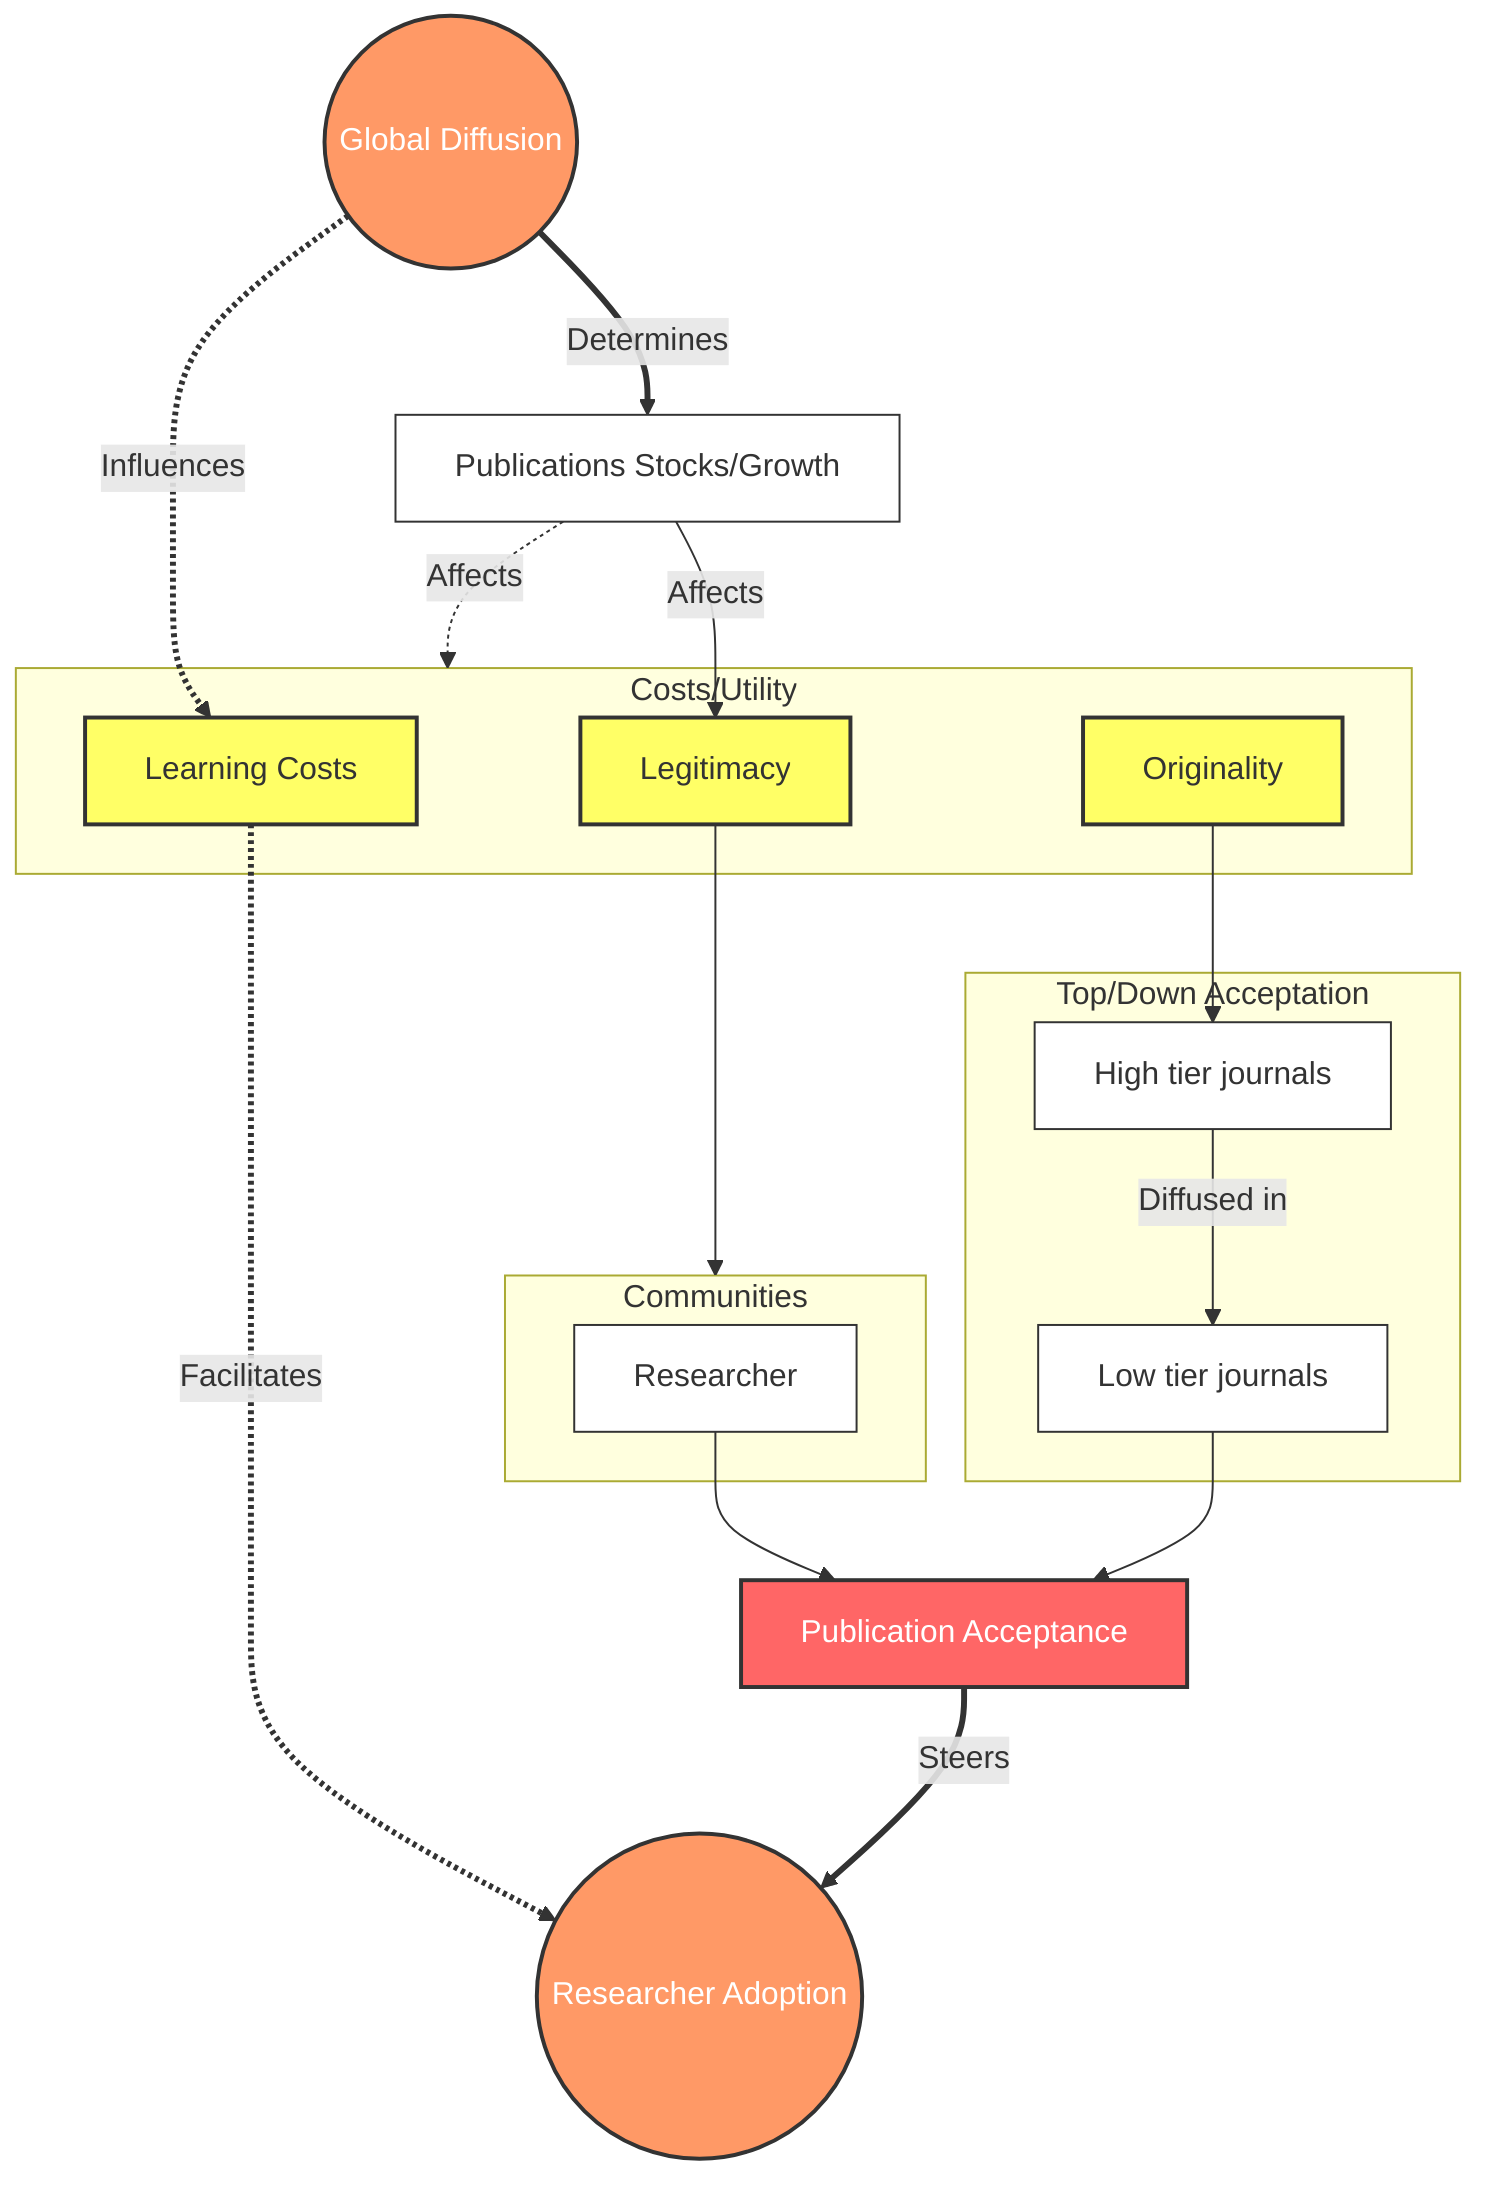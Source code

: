 graph TD
  %% Define main nodes
  GD((Global Diffusion)) -->|Determines| PS[Publications Stocks/Growth]
  GD -..->|Influences| LC[Learning Costs]
  PS -->|Affects| LE[Legitimacy]
  PS -.->|Affects| COSTS
  PA[Publication Acceptance] -->|Steers| RA[Researcher Adoption]
  LC -..->|Facilitates| RA((Researcher Adoption))
  
  subgraph COSTS[Costs/Utility]
    OR[Originality]
    LE
    LC
  end
  
  %% Define subgraphs for journal segmentation
  subgraph JOUR[Top/Down Acceptation]
    TR_OP[High tier journals] -->|Diffused in| TR_PA[Low tier journals]
  end
  
  subgraph RES[Communities]
    SR_LE[Researcher]
  end

  %% Connect main graph to subgraphs
  SR_LE --> PA
  OR --> TR_OP
  LE --> RES
  TR_PA --> PA


  %% Styling for emphasis
  classDef default fill:#fff,stroke:#333,stroke-width:1px;
  classDef emphasis fill:#f96,stroke:#333,stroke-width:2px, color:#fff;
  classDef influenced fill:#ff6,stroke:#333,stroke-width:2px, color:#333;
  classDef impacting fill:#f66,stroke:#333,stroke-width:2px, color:#fff;
  
  class GD,RA emphasis;
  class LC,OR,LE influenced;
  class PA impacting;

  linkStyle 0 stroke:#333,stroke-width:3px;
  linkStyle 1 stroke:#333,stroke-width:3px;
  linkStyle 4 stroke:#333,stroke-width:3px;
  linkStyle 5 stroke:#333,stroke-width:3px;